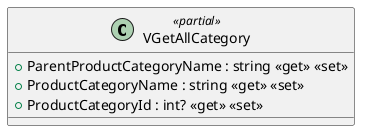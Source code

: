 @startuml
class VGetAllCategory <<partial>> {
    + ParentProductCategoryName : string <<get>> <<set>>
    + ProductCategoryName : string <<get>> <<set>>
    + ProductCategoryId : int? <<get>> <<set>>
}
@enduml
